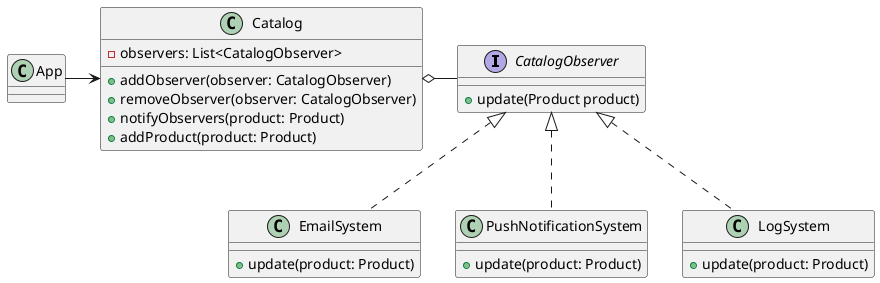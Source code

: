 @startuml
interface CatalogObserver {
    +update(Product product)
}

class Catalog {
    -observers: List<CatalogObserver>
    +addObserver(observer: CatalogObserver)
    +removeObserver(observer: CatalogObserver)
    +notifyObservers(product: Product)
    +addProduct(product: Product)
}

class EmailSystem implements CatalogObserver {
    +update(product: Product)
}

class PushNotificationSystem implements CatalogObserver {
    +update(product: Product)
}

class LogSystem implements CatalogObserver {
    +update(product: Product)
}

App -right-> Catalog
Catalog o-right- CatalogObserver
@enduml
